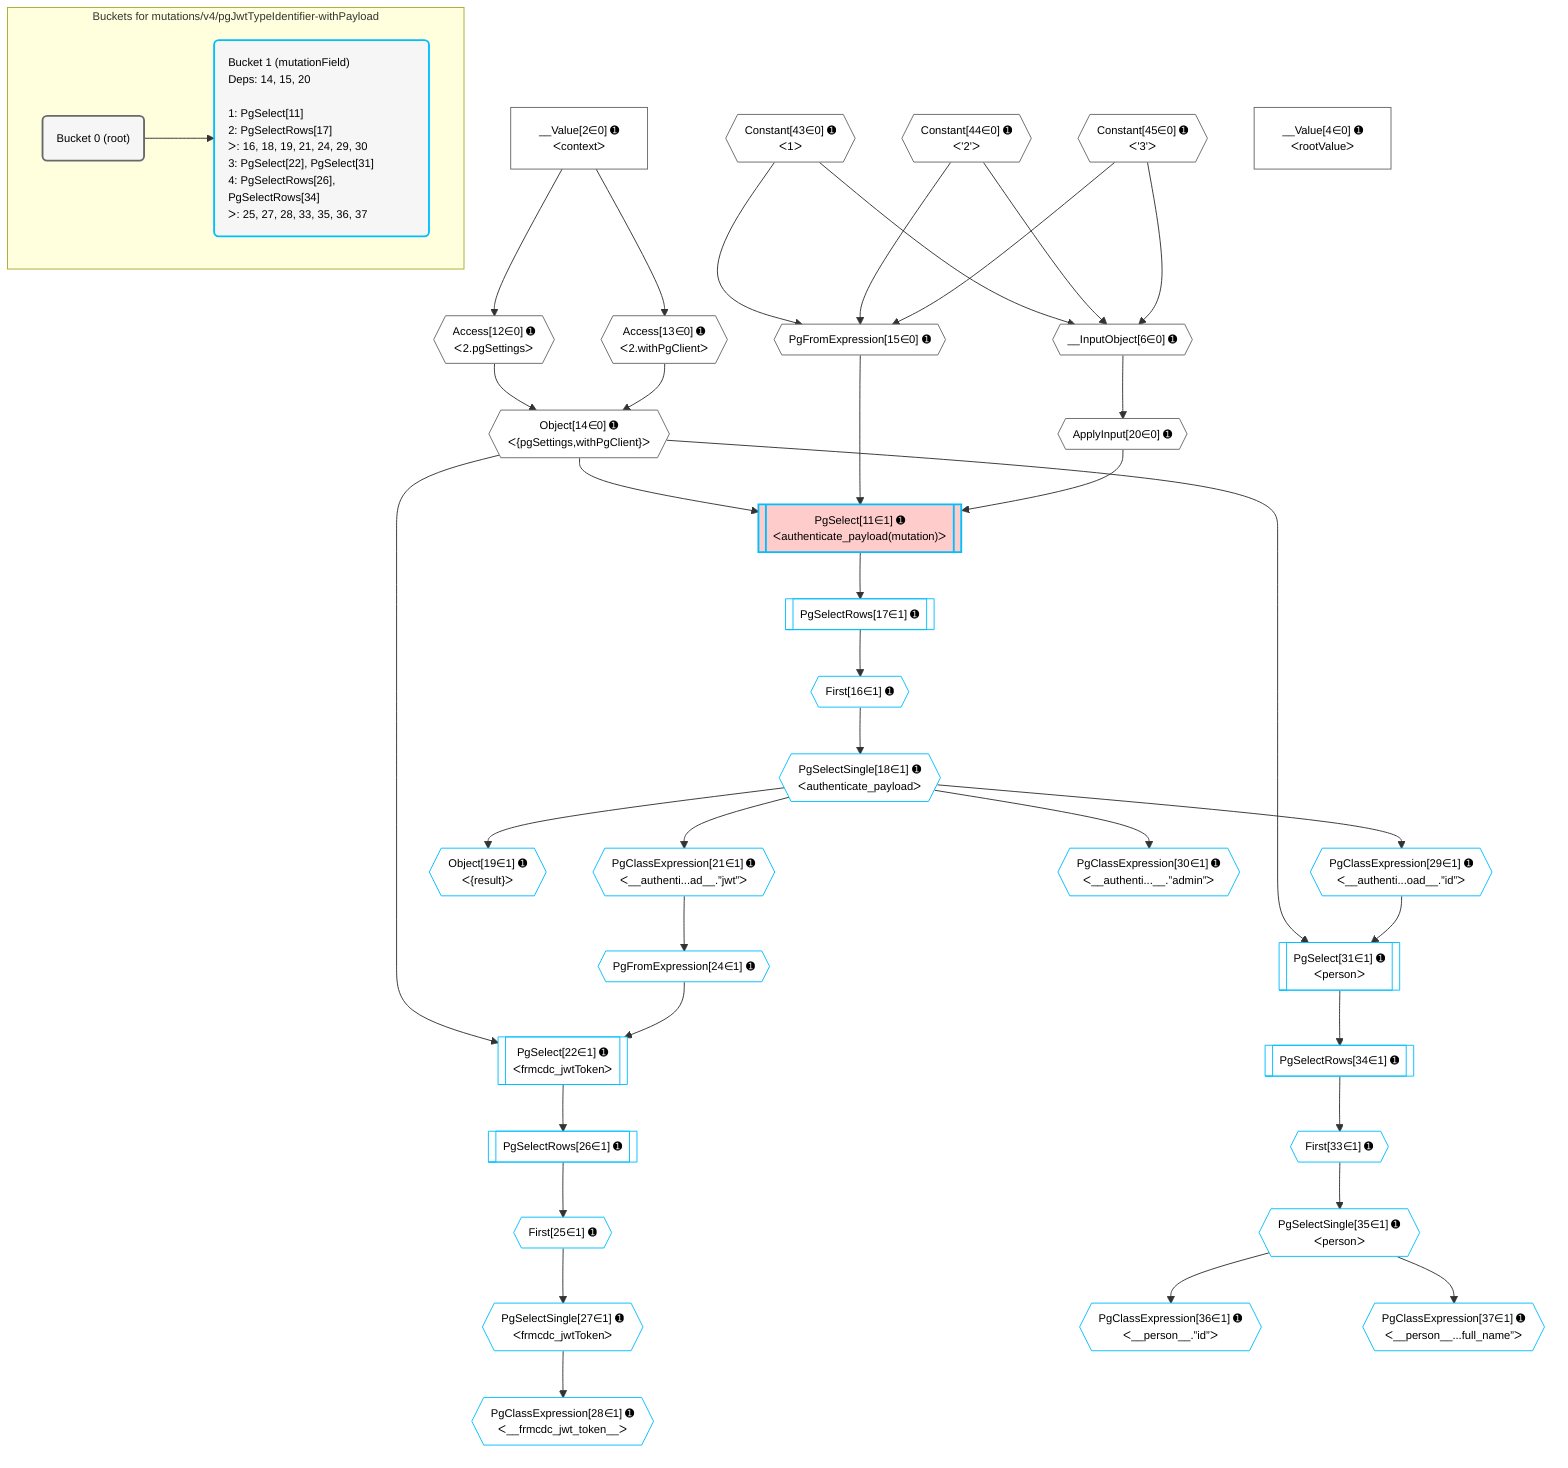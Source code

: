 %%{init: {'themeVariables': { 'fontSize': '12px'}}}%%
graph TD
    classDef path fill:#eee,stroke:#000,color:#000
    classDef plan fill:#fff,stroke-width:1px,color:#000
    classDef itemplan fill:#fff,stroke-width:2px,color:#000
    classDef unbatchedplan fill:#dff,stroke-width:1px,color:#000
    classDef sideeffectplan fill:#fcc,stroke-width:2px,color:#000
    classDef bucket fill:#f6f6f6,color:#000,stroke-width:2px,text-align:left


    %% plan dependencies
    __InputObject6{{"__InputObject[6∈0] ➊"}}:::plan
    Constant43{{"Constant[43∈0] ➊<br />ᐸ1ᐳ"}}:::plan
    Constant44{{"Constant[44∈0] ➊<br />ᐸ'2'ᐳ"}}:::plan
    Constant45{{"Constant[45∈0] ➊<br />ᐸ'3'ᐳ"}}:::plan
    Constant43 & Constant44 & Constant45 --> __InputObject6
    PgFromExpression15{{"PgFromExpression[15∈0] ➊"}}:::plan
    Constant43 & Constant44 & Constant45 --> PgFromExpression15
    Object14{{"Object[14∈0] ➊<br />ᐸ{pgSettings,withPgClient}ᐳ"}}:::plan
    Access12{{"Access[12∈0] ➊<br />ᐸ2.pgSettingsᐳ"}}:::plan
    Access13{{"Access[13∈0] ➊<br />ᐸ2.withPgClientᐳ"}}:::plan
    Access12 & Access13 --> Object14
    __Value2["__Value[2∈0] ➊<br />ᐸcontextᐳ"]:::plan
    __Value2 --> Access12
    __Value2 --> Access13
    ApplyInput20{{"ApplyInput[20∈0] ➊"}}:::plan
    __InputObject6 --> ApplyInput20
    __Value4["__Value[4∈0] ➊<br />ᐸrootValueᐳ"]:::plan
    PgSelect11[["PgSelect[11∈1] ➊<br />ᐸauthenticate_payload(mutation)ᐳ"]]:::sideeffectplan
    Object14 & PgFromExpression15 & ApplyInput20 --> PgSelect11
    PgSelect22[["PgSelect[22∈1] ➊<br />ᐸfrmcdc_jwtTokenᐳ"]]:::plan
    PgFromExpression24{{"PgFromExpression[24∈1] ➊"}}:::plan
    Object14 & PgFromExpression24 --> PgSelect22
    PgSelect31[["PgSelect[31∈1] ➊<br />ᐸpersonᐳ"]]:::plan
    PgClassExpression29{{"PgClassExpression[29∈1] ➊<br />ᐸ__authenti...oad__.”id”ᐳ"}}:::plan
    Object14 & PgClassExpression29 --> PgSelect31
    First16{{"First[16∈1] ➊"}}:::plan
    PgSelectRows17[["PgSelectRows[17∈1] ➊"]]:::plan
    PgSelectRows17 --> First16
    PgSelect11 --> PgSelectRows17
    PgSelectSingle18{{"PgSelectSingle[18∈1] ➊<br />ᐸauthenticate_payloadᐳ"}}:::plan
    First16 --> PgSelectSingle18
    Object19{{"Object[19∈1] ➊<br />ᐸ{result}ᐳ"}}:::plan
    PgSelectSingle18 --> Object19
    PgClassExpression21{{"PgClassExpression[21∈1] ➊<br />ᐸ__authenti...ad__.”jwt”ᐳ"}}:::plan
    PgSelectSingle18 --> PgClassExpression21
    PgClassExpression21 --> PgFromExpression24
    First25{{"First[25∈1] ➊"}}:::plan
    PgSelectRows26[["PgSelectRows[26∈1] ➊"]]:::plan
    PgSelectRows26 --> First25
    PgSelect22 --> PgSelectRows26
    PgSelectSingle27{{"PgSelectSingle[27∈1] ➊<br />ᐸfrmcdc_jwtTokenᐳ"}}:::plan
    First25 --> PgSelectSingle27
    PgClassExpression28{{"PgClassExpression[28∈1] ➊<br />ᐸ__frmcdc_jwt_token__ᐳ"}}:::plan
    PgSelectSingle27 --> PgClassExpression28
    PgSelectSingle18 --> PgClassExpression29
    PgClassExpression30{{"PgClassExpression[30∈1] ➊<br />ᐸ__authenti...__.”admin”ᐳ"}}:::plan
    PgSelectSingle18 --> PgClassExpression30
    First33{{"First[33∈1] ➊"}}:::plan
    PgSelectRows34[["PgSelectRows[34∈1] ➊"]]:::plan
    PgSelectRows34 --> First33
    PgSelect31 --> PgSelectRows34
    PgSelectSingle35{{"PgSelectSingle[35∈1] ➊<br />ᐸpersonᐳ"}}:::plan
    First33 --> PgSelectSingle35
    PgClassExpression36{{"PgClassExpression[36∈1] ➊<br />ᐸ__person__.”id”ᐳ"}}:::plan
    PgSelectSingle35 --> PgClassExpression36
    PgClassExpression37{{"PgClassExpression[37∈1] ➊<br />ᐸ__person__...full_name”ᐳ"}}:::plan
    PgSelectSingle35 --> PgClassExpression37

    %% define steps

    subgraph "Buckets for mutations/v4/pgJwtTypeIdentifier-withPayload"
    Bucket0("Bucket 0 (root)"):::bucket
    classDef bucket0 stroke:#696969
    class Bucket0,__Value2,__Value4,__InputObject6,Access12,Access13,Object14,PgFromExpression15,ApplyInput20,Constant43,Constant44,Constant45 bucket0
    Bucket1("Bucket 1 (mutationField)<br />Deps: 14, 15, 20<br /><br />1: PgSelect[11]<br />2: PgSelectRows[17]<br />ᐳ: 16, 18, 19, 21, 24, 29, 30<br />3: PgSelect[22], PgSelect[31]<br />4: PgSelectRows[26], PgSelectRows[34]<br />ᐳ: 25, 27, 28, 33, 35, 36, 37"):::bucket
    classDef bucket1 stroke:#00bfff
    class Bucket1,PgSelect11,First16,PgSelectRows17,PgSelectSingle18,Object19,PgClassExpression21,PgSelect22,PgFromExpression24,First25,PgSelectRows26,PgSelectSingle27,PgClassExpression28,PgClassExpression29,PgClassExpression30,PgSelect31,First33,PgSelectRows34,PgSelectSingle35,PgClassExpression36,PgClassExpression37 bucket1
    Bucket0 --> Bucket1
    end